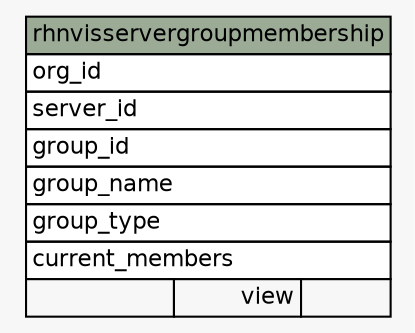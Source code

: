 // dot 2.26.0 on Linux 2.6.32-696.6.3.el6.x86_64
// SchemaSpy rev 590
digraph "rhnvisservergroupmembership" {
  graph [
    rankdir="RL"
    bgcolor="#f7f7f7"
    nodesep="0.18"
    ranksep="0.46"
    fontname="Helvetica"
    fontsize="11"
  ];
  node [
    fontname="Helvetica"
    fontsize="11"
    shape="plaintext"
  ];
  edge [
    arrowsize="0.8"
  ];
  "rhnvisservergroupmembership" [
    label=<
    <TABLE BORDER="0" CELLBORDER="1" CELLSPACING="0" BGCOLOR="#ffffff">
      <TR><TD COLSPAN="3" BGCOLOR="#9bab96" ALIGN="CENTER">rhnvisservergroupmembership</TD></TR>
      <TR><TD PORT="org_id" COLSPAN="3" ALIGN="LEFT">org_id</TD></TR>
      <TR><TD PORT="server_id" COLSPAN="3" ALIGN="LEFT">server_id</TD></TR>
      <TR><TD PORT="group_id" COLSPAN="3" ALIGN="LEFT">group_id</TD></TR>
      <TR><TD PORT="group_name" COLSPAN="3" ALIGN="LEFT">group_name</TD></TR>
      <TR><TD PORT="group_type" COLSPAN="3" ALIGN="LEFT">group_type</TD></TR>
      <TR><TD PORT="current_members" COLSPAN="3" ALIGN="LEFT">current_members</TD></TR>
      <TR><TD ALIGN="LEFT" BGCOLOR="#f7f7f7">  </TD><TD ALIGN="RIGHT" BGCOLOR="#f7f7f7">view</TD><TD ALIGN="RIGHT" BGCOLOR="#f7f7f7">  </TD></TR>
    </TABLE>>
    URL="tables/rhnvisservergroupmembership.html"
    tooltip="rhnvisservergroupmembership"
  ];
}
